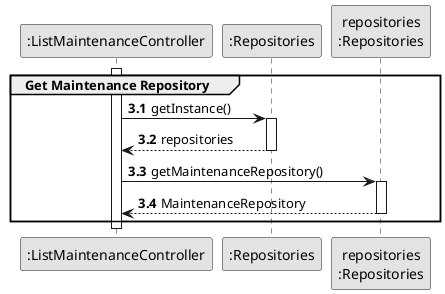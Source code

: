 @startuml
skinparam monochrome true
skinparam packageStyle rectangle
skinparam shadowing false

autonumber

'hide footbox

participant ":ListMaintenanceController" as CTRL
participant ":Repositories" as RepositorySingleton
participant "repositories\n:Repositories" as PLAT


activate CTRL
autonumber 3.1
    group Get Maintenance Repository

        CTRL -> RepositorySingleton : getInstance()
        activate RepositorySingleton

        RepositorySingleton --> CTRL: repositories
        deactivate RepositorySingleton

        CTRL -> PLAT : getMaintenanceRepository()
        activate PLAT

        PLAT --> CTRL: MaintenanceRepository
        deactivate PLAT

    end


deactivate CTRL


@enduml